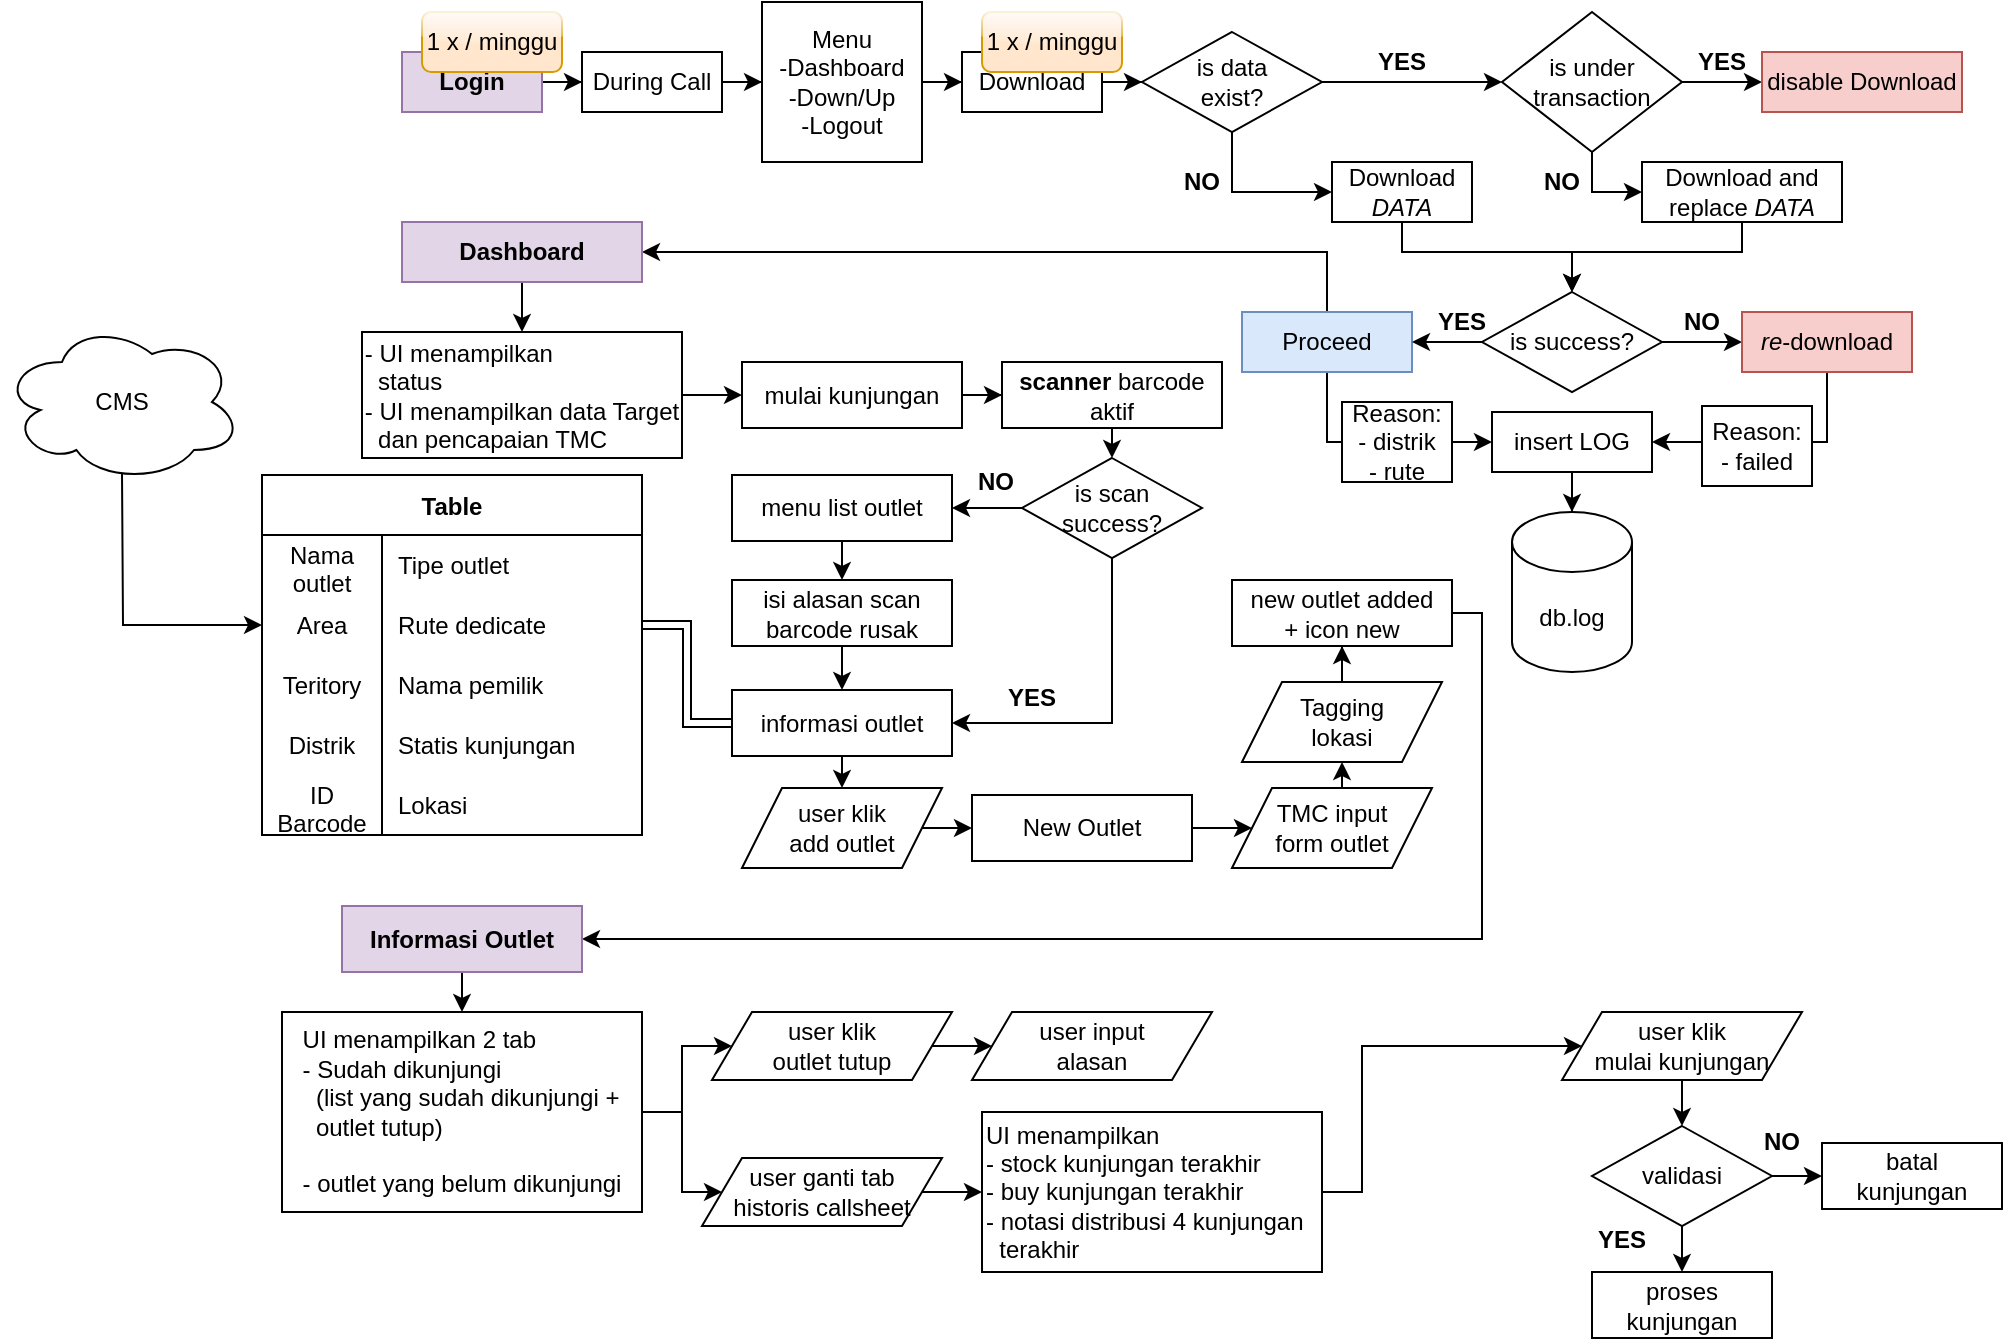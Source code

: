 <mxfile version="20.2.2" type="github">
  <diagram id="mwIClVv29UcFAgsHLezv" name="Page-1">
    <mxGraphModel dx="2010" dy="586" grid="1" gridSize="10" guides="1" tooltips="1" connect="1" arrows="1" fold="1" page="1" pageScale="1" pageWidth="850" pageHeight="1100" math="0" shadow="0">
      <root>
        <mxCell id="0" />
        <mxCell id="1" parent="0" />
        <mxCell id="QVjuKIS3A-3EhimwFQ_w-11" style="edgeStyle=orthogonalEdgeStyle;rounded=0;orthogonalLoop=1;jettySize=auto;html=1;entryX=0;entryY=0.5;entryDx=0;entryDy=0;" parent="1" source="QVjuKIS3A-3EhimwFQ_w-2" target="QVjuKIS3A-3EhimwFQ_w-6" edge="1">
          <mxGeometry relative="1" as="geometry" />
        </mxCell>
        <mxCell id="QVjuKIS3A-3EhimwFQ_w-2" value="Login" style="rounded=0;whiteSpace=wrap;html=1;fillColor=#e1d5e7;strokeColor=#9673a6;fontStyle=1" parent="1" vertex="1">
          <mxGeometry x="30" y="90" width="70" height="30" as="geometry" />
        </mxCell>
        <mxCell id="QVjuKIS3A-3EhimwFQ_w-4" value="1 x / minggu" style="rounded=1;whiteSpace=wrap;html=1;glass=1;fillColor=#ffe6cc;strokeColor=#d79b00;" parent="1" vertex="1">
          <mxGeometry x="40" y="70" width="70" height="30" as="geometry" />
        </mxCell>
        <mxCell id="QVjuKIS3A-3EhimwFQ_w-12" style="edgeStyle=orthogonalEdgeStyle;rounded=0;orthogonalLoop=1;jettySize=auto;html=1;entryX=0;entryY=0.5;entryDx=0;entryDy=0;" parent="1" source="QVjuKIS3A-3EhimwFQ_w-6" target="QVjuKIS3A-3EhimwFQ_w-7" edge="1">
          <mxGeometry relative="1" as="geometry" />
        </mxCell>
        <mxCell id="QVjuKIS3A-3EhimwFQ_w-6" value="During Call" style="rounded=0;whiteSpace=wrap;html=1;" parent="1" vertex="1">
          <mxGeometry x="120" y="90" width="70" height="30" as="geometry" />
        </mxCell>
        <mxCell id="QVjuKIS3A-3EhimwFQ_w-13" style="edgeStyle=orthogonalEdgeStyle;rounded=0;orthogonalLoop=1;jettySize=auto;html=1;entryX=0;entryY=0.5;entryDx=0;entryDy=0;" parent="1" source="QVjuKIS3A-3EhimwFQ_w-7" target="QVjuKIS3A-3EhimwFQ_w-8" edge="1">
          <mxGeometry relative="1" as="geometry" />
        </mxCell>
        <mxCell id="QVjuKIS3A-3EhimwFQ_w-7" value="Menu&lt;br&gt;-Dashboard&lt;br&gt;-Down/Up&lt;br&gt;-Logout" style="whiteSpace=wrap;html=1;aspect=fixed;" parent="1" vertex="1">
          <mxGeometry x="210" y="65" width="80" height="80" as="geometry" />
        </mxCell>
        <mxCell id="QVjuKIS3A-3EhimwFQ_w-16" style="edgeStyle=orthogonalEdgeStyle;rounded=0;orthogonalLoop=1;jettySize=auto;html=1;entryX=0;entryY=0.5;entryDx=0;entryDy=0;" parent="1" source="QVjuKIS3A-3EhimwFQ_w-8" target="QVjuKIS3A-3EhimwFQ_w-15" edge="1">
          <mxGeometry relative="1" as="geometry" />
        </mxCell>
        <mxCell id="QVjuKIS3A-3EhimwFQ_w-8" value="Download" style="rounded=0;whiteSpace=wrap;html=1;" parent="1" vertex="1">
          <mxGeometry x="310" y="90" width="70" height="30" as="geometry" />
        </mxCell>
        <mxCell id="QVjuKIS3A-3EhimwFQ_w-9" value="1 x / minggu" style="rounded=1;whiteSpace=wrap;html=1;glass=1;fillColor=#ffe6cc;strokeColor=#d79b00;" parent="1" vertex="1">
          <mxGeometry x="320" y="70" width="70" height="30" as="geometry" />
        </mxCell>
        <mxCell id="Rodkb6h7mQGwIyEKa5No-16" style="edgeStyle=orthogonalEdgeStyle;rounded=0;orthogonalLoop=1;jettySize=auto;html=1;entryX=0;entryY=0.5;entryDx=0;entryDy=0;exitX=0.5;exitY=1;exitDx=0;exitDy=0;" edge="1" parent="1" source="QVjuKIS3A-3EhimwFQ_w-14" target="Rodkb6h7mQGwIyEKa5No-14">
          <mxGeometry relative="1" as="geometry" />
        </mxCell>
        <mxCell id="Rodkb6h7mQGwIyEKa5No-29" style="edgeStyle=orthogonalEdgeStyle;rounded=0;orthogonalLoop=1;jettySize=auto;html=1;entryX=1;entryY=0.5;entryDx=0;entryDy=0;exitX=0.5;exitY=0;exitDx=0;exitDy=0;" edge="1" parent="1" source="QVjuKIS3A-3EhimwFQ_w-14" target="Rodkb6h7mQGwIyEKa5No-24">
          <mxGeometry relative="1" as="geometry">
            <Array as="points">
              <mxPoint x="493" y="190" />
            </Array>
          </mxGeometry>
        </mxCell>
        <mxCell id="QVjuKIS3A-3EhimwFQ_w-14" value="Proceed" style="rounded=0;whiteSpace=wrap;html=1;glass=0;fillColor=#dae8fc;strokeColor=#6c8ebf;" parent="1" vertex="1">
          <mxGeometry x="450" y="220" width="85" height="30" as="geometry" />
        </mxCell>
        <mxCell id="QVjuKIS3A-3EhimwFQ_w-20" style="edgeStyle=orthogonalEdgeStyle;rounded=0;orthogonalLoop=1;jettySize=auto;html=1;entryX=0;entryY=0.5;entryDx=0;entryDy=0;exitX=0.5;exitY=1;exitDx=0;exitDy=0;" parent="1" source="QVjuKIS3A-3EhimwFQ_w-15" target="QVjuKIS3A-3EhimwFQ_w-19" edge="1">
          <mxGeometry relative="1" as="geometry">
            <Array as="points">
              <mxPoint x="445" y="160" />
            </Array>
          </mxGeometry>
        </mxCell>
        <mxCell id="QVjuKIS3A-3EhimwFQ_w-22" style="edgeStyle=orthogonalEdgeStyle;rounded=0;orthogonalLoop=1;jettySize=auto;html=1;entryX=0;entryY=0.5;entryDx=0;entryDy=0;" parent="1" source="QVjuKIS3A-3EhimwFQ_w-15" target="QVjuKIS3A-3EhimwFQ_w-21" edge="1">
          <mxGeometry relative="1" as="geometry" />
        </mxCell>
        <mxCell id="QVjuKIS3A-3EhimwFQ_w-15" value="is data &lt;br&gt;exist?" style="rhombus;whiteSpace=wrap;html=1;rounded=0;glass=1;" parent="1" vertex="1">
          <mxGeometry x="400" y="80" width="90" height="50" as="geometry" />
        </mxCell>
        <mxCell id="Rodkb6h7mQGwIyEKa5No-4" style="edgeStyle=orthogonalEdgeStyle;rounded=0;orthogonalLoop=1;jettySize=auto;html=1;entryX=0.5;entryY=0;entryDx=0;entryDy=0;exitX=0.5;exitY=1;exitDx=0;exitDy=0;" edge="1" parent="1" source="QVjuKIS3A-3EhimwFQ_w-19" target="Rodkb6h7mQGwIyEKa5No-1">
          <mxGeometry relative="1" as="geometry">
            <Array as="points">
              <mxPoint x="530" y="190" />
              <mxPoint x="615" y="190" />
            </Array>
          </mxGeometry>
        </mxCell>
        <mxCell id="QVjuKIS3A-3EhimwFQ_w-19" value="Download&lt;br&gt;&lt;i&gt;DATA&lt;/i&gt;" style="rounded=0;whiteSpace=wrap;html=1;" parent="1" vertex="1">
          <mxGeometry x="495" y="145" width="70" height="30" as="geometry" />
        </mxCell>
        <mxCell id="QVjuKIS3A-3EhimwFQ_w-26" style="edgeStyle=orthogonalEdgeStyle;rounded=0;orthogonalLoop=1;jettySize=auto;html=1;entryX=0;entryY=0.5;entryDx=0;entryDy=0;exitX=0.5;exitY=1;exitDx=0;exitDy=0;" parent="1" source="QVjuKIS3A-3EhimwFQ_w-21" target="QVjuKIS3A-3EhimwFQ_w-25" edge="1">
          <mxGeometry relative="1" as="geometry">
            <Array as="points">
              <mxPoint x="625" y="160" />
            </Array>
          </mxGeometry>
        </mxCell>
        <mxCell id="QVjuKIS3A-3EhimwFQ_w-30" style="edgeStyle=orthogonalEdgeStyle;rounded=0;orthogonalLoop=1;jettySize=auto;html=1;entryX=0;entryY=0.5;entryDx=0;entryDy=0;" parent="1" source="QVjuKIS3A-3EhimwFQ_w-21" target="QVjuKIS3A-3EhimwFQ_w-29" edge="1">
          <mxGeometry relative="1" as="geometry" />
        </mxCell>
        <mxCell id="QVjuKIS3A-3EhimwFQ_w-21" value="is under&lt;br&gt;transaction" style="rhombus;whiteSpace=wrap;html=1;rounded=0;glass=1;" parent="1" vertex="1">
          <mxGeometry x="580" y="70" width="90" height="70" as="geometry" />
        </mxCell>
        <mxCell id="QVjuKIS3A-3EhimwFQ_w-23" value="&lt;b&gt;YES&lt;/b&gt;" style="text;html=1;strokeColor=none;fillColor=none;align=center;verticalAlign=middle;whiteSpace=wrap;rounded=0;glass=1;" parent="1" vertex="1">
          <mxGeometry x="500" y="80" width="60" height="30" as="geometry" />
        </mxCell>
        <mxCell id="QVjuKIS3A-3EhimwFQ_w-24" value="&lt;b&gt;NO&lt;/b&gt;" style="text;html=1;strokeColor=none;fillColor=none;align=center;verticalAlign=middle;whiteSpace=wrap;rounded=0;glass=1;" parent="1" vertex="1">
          <mxGeometry x="400" y="140" width="60" height="30" as="geometry" />
        </mxCell>
        <mxCell id="Rodkb6h7mQGwIyEKa5No-3" style="edgeStyle=orthogonalEdgeStyle;rounded=0;orthogonalLoop=1;jettySize=auto;html=1;" edge="1" parent="1" source="QVjuKIS3A-3EhimwFQ_w-25" target="Rodkb6h7mQGwIyEKa5No-1">
          <mxGeometry relative="1" as="geometry">
            <Array as="points">
              <mxPoint x="700" y="190" />
              <mxPoint x="615" y="190" />
            </Array>
          </mxGeometry>
        </mxCell>
        <mxCell id="QVjuKIS3A-3EhimwFQ_w-25" value="Download and replace &lt;i&gt;DATA&lt;/i&gt;" style="rounded=0;whiteSpace=wrap;html=1;" parent="1" vertex="1">
          <mxGeometry x="650" y="145" width="100" height="30" as="geometry" />
        </mxCell>
        <mxCell id="QVjuKIS3A-3EhimwFQ_w-27" value="&lt;b&gt;NO&lt;/b&gt;" style="text;html=1;strokeColor=none;fillColor=none;align=center;verticalAlign=middle;whiteSpace=wrap;rounded=0;glass=1;" parent="1" vertex="1">
          <mxGeometry x="580" y="140" width="60" height="30" as="geometry" />
        </mxCell>
        <mxCell id="QVjuKIS3A-3EhimwFQ_w-28" value="&lt;b&gt;YES&lt;/b&gt;" style="text;html=1;strokeColor=none;fillColor=none;align=center;verticalAlign=middle;whiteSpace=wrap;rounded=0;glass=1;" parent="1" vertex="1">
          <mxGeometry x="660" y="80" width="60" height="30" as="geometry" />
        </mxCell>
        <mxCell id="QVjuKIS3A-3EhimwFQ_w-29" value="disable Download" style="rounded=0;whiteSpace=wrap;html=1;fillColor=#f8cecc;strokeColor=#b85450;" parent="1" vertex="1">
          <mxGeometry x="710" y="90" width="100" height="30" as="geometry" />
        </mxCell>
        <mxCell id="Rodkb6h7mQGwIyEKa5No-5" style="edgeStyle=orthogonalEdgeStyle;rounded=0;orthogonalLoop=1;jettySize=auto;html=1;entryX=1;entryY=0.5;entryDx=0;entryDy=0;" edge="1" parent="1" source="Rodkb6h7mQGwIyEKa5No-1" target="QVjuKIS3A-3EhimwFQ_w-14">
          <mxGeometry relative="1" as="geometry">
            <mxPoint x="560" y="280" as="targetPoint" />
          </mxGeometry>
        </mxCell>
        <mxCell id="Rodkb6h7mQGwIyEKa5No-11" style="edgeStyle=orthogonalEdgeStyle;rounded=0;orthogonalLoop=1;jettySize=auto;html=1;entryX=0;entryY=0.5;entryDx=0;entryDy=0;" edge="1" parent="1" source="Rodkb6h7mQGwIyEKa5No-1" target="Rodkb6h7mQGwIyEKa5No-8">
          <mxGeometry relative="1" as="geometry" />
        </mxCell>
        <mxCell id="Rodkb6h7mQGwIyEKa5No-1" value="is success?" style="rhombus;whiteSpace=wrap;html=1;rounded=0;glass=0;" vertex="1" parent="1">
          <mxGeometry x="570" y="210" width="90" height="50" as="geometry" />
        </mxCell>
        <mxCell id="Rodkb6h7mQGwIyEKa5No-6" value="&lt;b&gt;NO&lt;/b&gt;" style="text;html=1;strokeColor=none;fillColor=none;align=center;verticalAlign=middle;whiteSpace=wrap;rounded=0;glass=1;" vertex="1" parent="1">
          <mxGeometry x="650" y="210" width="60" height="30" as="geometry" />
        </mxCell>
        <mxCell id="Rodkb6h7mQGwIyEKa5No-7" value="&lt;b&gt;YES&lt;/b&gt;" style="text;html=1;strokeColor=none;fillColor=none;align=center;verticalAlign=middle;whiteSpace=wrap;rounded=0;glass=1;" vertex="1" parent="1">
          <mxGeometry x="530" y="210" width="60" height="30" as="geometry" />
        </mxCell>
        <mxCell id="Rodkb6h7mQGwIyEKa5No-15" style="edgeStyle=orthogonalEdgeStyle;rounded=0;orthogonalLoop=1;jettySize=auto;html=1;entryX=1;entryY=0.5;entryDx=0;entryDy=0;exitX=0.5;exitY=1;exitDx=0;exitDy=0;" edge="1" parent="1" source="Rodkb6h7mQGwIyEKa5No-8" target="Rodkb6h7mQGwIyEKa5No-14">
          <mxGeometry relative="1" as="geometry" />
        </mxCell>
        <mxCell id="Rodkb6h7mQGwIyEKa5No-8" value="&lt;i&gt;re&lt;/i&gt;-download" style="rounded=0;whiteSpace=wrap;html=1;glass=0;fillColor=#f8cecc;strokeColor=#b85450;" vertex="1" parent="1">
          <mxGeometry x="700" y="220" width="85" height="30" as="geometry" />
        </mxCell>
        <mxCell id="Rodkb6h7mQGwIyEKa5No-13" value="db.log" style="shape=cylinder3;whiteSpace=wrap;html=1;boundedLbl=1;backgroundOutline=1;size=15;rounded=0;glass=0;" vertex="1" parent="1">
          <mxGeometry x="585" y="320" width="60" height="80" as="geometry" />
        </mxCell>
        <mxCell id="Rodkb6h7mQGwIyEKa5No-17" style="edgeStyle=orthogonalEdgeStyle;rounded=0;orthogonalLoop=1;jettySize=auto;html=1;entryX=0.5;entryY=0;entryDx=0;entryDy=0;entryPerimeter=0;" edge="1" parent="1" source="Rodkb6h7mQGwIyEKa5No-14" target="Rodkb6h7mQGwIyEKa5No-13">
          <mxGeometry relative="1" as="geometry" />
        </mxCell>
        <mxCell id="Rodkb6h7mQGwIyEKa5No-14" value="insert LOG" style="rounded=0;whiteSpace=wrap;html=1;glass=0;" vertex="1" parent="1">
          <mxGeometry x="575" y="270" width="80" height="30" as="geometry" />
        </mxCell>
        <mxCell id="Rodkb6h7mQGwIyEKa5No-32" value="" style="edgeStyle=orthogonalEdgeStyle;rounded=0;orthogonalLoop=1;jettySize=auto;html=1;" edge="1" parent="1" source="Rodkb6h7mQGwIyEKa5No-18" target="Rodkb6h7mQGwIyEKa5No-31">
          <mxGeometry relative="1" as="geometry" />
        </mxCell>
        <mxCell id="Rodkb6h7mQGwIyEKa5No-18" value="&lt;div style=&quot;text-align: left;&quot;&gt;&lt;span style=&quot;background-color: initial;&quot;&gt;- UI menampilkan&lt;br&gt;&amp;nbsp; status&lt;/span&gt;&lt;/div&gt;&lt;div style=&quot;text-align: left;&quot;&gt;&lt;span style=&quot;background-color: initial;&quot;&gt;- UI menampilkan data Target &lt;br&gt;&amp;nbsp; dan pencapaian TMC&lt;/span&gt;&lt;/div&gt;" style="rounded=0;whiteSpace=wrap;html=1;glass=0;" vertex="1" parent="1">
          <mxGeometry x="10" y="230" width="160" height="63" as="geometry" />
        </mxCell>
        <mxCell id="Rodkb6h7mQGwIyEKa5No-19" value="Reason:&lt;br&gt;- distrik&lt;br&gt;- rute" style="rounded=0;whiteSpace=wrap;html=1;glass=0;" vertex="1" parent="1">
          <mxGeometry x="500" y="265" width="55" height="40" as="geometry" />
        </mxCell>
        <mxCell id="Rodkb6h7mQGwIyEKa5No-20" value="Reason:&lt;br&gt;- failed" style="rounded=0;whiteSpace=wrap;html=1;glass=0;" vertex="1" parent="1">
          <mxGeometry x="680" y="267" width="55" height="40" as="geometry" />
        </mxCell>
        <mxCell id="Rodkb6h7mQGwIyEKa5No-28" style="edgeStyle=orthogonalEdgeStyle;rounded=0;orthogonalLoop=1;jettySize=auto;html=1;entryX=0.5;entryY=0;entryDx=0;entryDy=0;" edge="1" parent="1" source="Rodkb6h7mQGwIyEKa5No-24" target="Rodkb6h7mQGwIyEKa5No-18">
          <mxGeometry relative="1" as="geometry" />
        </mxCell>
        <mxCell id="Rodkb6h7mQGwIyEKa5No-24" value="Dashboard" style="rounded=0;whiteSpace=wrap;html=1;glass=0;fillColor=#e1d5e7;strokeColor=#9673a6;fontStyle=1" vertex="1" parent="1">
          <mxGeometry x="30" y="175" width="120" height="30" as="geometry" />
        </mxCell>
        <mxCell id="Rodkb6h7mQGwIyEKa5No-34" style="edgeStyle=orthogonalEdgeStyle;rounded=0;orthogonalLoop=1;jettySize=auto;html=1;entryX=0;entryY=0.5;entryDx=0;entryDy=0;" edge="1" parent="1" source="Rodkb6h7mQGwIyEKa5No-31" target="Rodkb6h7mQGwIyEKa5No-33">
          <mxGeometry relative="1" as="geometry" />
        </mxCell>
        <mxCell id="Rodkb6h7mQGwIyEKa5No-31" value="&lt;div style=&quot;text-align: left;&quot;&gt;mulai kunjungan&lt;/div&gt;" style="rounded=0;whiteSpace=wrap;html=1;glass=0;" vertex="1" parent="1">
          <mxGeometry x="200" y="245" width="110" height="33" as="geometry" />
        </mxCell>
        <mxCell id="Rodkb6h7mQGwIyEKa5No-38" style="edgeStyle=orthogonalEdgeStyle;rounded=0;orthogonalLoop=1;jettySize=auto;html=1;exitX=0.5;exitY=1;exitDx=0;exitDy=0;entryX=0.5;entryY=0;entryDx=0;entryDy=0;" edge="1" parent="1" source="Rodkb6h7mQGwIyEKa5No-33" target="Rodkb6h7mQGwIyEKa5No-37">
          <mxGeometry relative="1" as="geometry" />
        </mxCell>
        <mxCell id="Rodkb6h7mQGwIyEKa5No-33" value="&lt;div style=&quot;&quot;&gt;&lt;b&gt;scanner &lt;/b&gt;barcode&lt;/div&gt;&lt;div style=&quot;&quot;&gt;aktif&lt;/div&gt;" style="rounded=0;whiteSpace=wrap;html=1;glass=0;align=center;" vertex="1" parent="1">
          <mxGeometry x="330" y="245" width="110" height="33" as="geometry" />
        </mxCell>
        <mxCell id="Rodkb6h7mQGwIyEKa5No-60" style="edgeStyle=orthogonalEdgeStyle;rounded=0;orthogonalLoop=1;jettySize=auto;html=1;entryX=1;entryY=0.5;entryDx=0;entryDy=0;shape=link;exitX=0;exitY=0.5;exitDx=0;exitDy=0;" edge="1" parent="1" source="Rodkb6h7mQGwIyEKa5No-35" target="Rodkb6h7mQGwIyEKa5No-48">
          <mxGeometry relative="1" as="geometry" />
        </mxCell>
        <mxCell id="Rodkb6h7mQGwIyEKa5No-91" style="edgeStyle=orthogonalEdgeStyle;rounded=0;orthogonalLoop=1;jettySize=auto;html=1;exitX=0.5;exitY=1;exitDx=0;exitDy=0;entryX=0.5;entryY=0;entryDx=0;entryDy=0;" edge="1" parent="1" source="Rodkb6h7mQGwIyEKa5No-35" target="Rodkb6h7mQGwIyEKa5No-88">
          <mxGeometry relative="1" as="geometry" />
        </mxCell>
        <mxCell id="Rodkb6h7mQGwIyEKa5No-35" value="&lt;div style=&quot;&quot;&gt;informasi outlet&lt;/div&gt;" style="rounded=0;whiteSpace=wrap;html=1;glass=0;align=center;" vertex="1" parent="1">
          <mxGeometry x="195" y="409" width="110" height="33" as="geometry" />
        </mxCell>
        <mxCell id="Rodkb6h7mQGwIyEKa5No-39" style="edgeStyle=orthogonalEdgeStyle;rounded=0;orthogonalLoop=1;jettySize=auto;html=1;entryX=1;entryY=0.5;entryDx=0;entryDy=0;exitX=0.5;exitY=1;exitDx=0;exitDy=0;" edge="1" parent="1" source="Rodkb6h7mQGwIyEKa5No-37" target="Rodkb6h7mQGwIyEKa5No-35">
          <mxGeometry relative="1" as="geometry" />
        </mxCell>
        <mxCell id="Rodkb6h7mQGwIyEKa5No-69" style="edgeStyle=orthogonalEdgeStyle;rounded=0;orthogonalLoop=1;jettySize=auto;html=1;exitX=0;exitY=0.5;exitDx=0;exitDy=0;entryX=1;entryY=0.5;entryDx=0;entryDy=0;" edge="1" parent="1" source="Rodkb6h7mQGwIyEKa5No-37" target="Rodkb6h7mQGwIyEKa5No-61">
          <mxGeometry relative="1" as="geometry" />
        </mxCell>
        <mxCell id="Rodkb6h7mQGwIyEKa5No-37" value="is scan&lt;br&gt;success?" style="rhombus;whiteSpace=wrap;html=1;rounded=0;glass=0;" vertex="1" parent="1">
          <mxGeometry x="340" y="293" width="90" height="50" as="geometry" />
        </mxCell>
        <mxCell id="Rodkb6h7mQGwIyEKa5No-40" value="&lt;b&gt;YES&lt;/b&gt;" style="text;html=1;strokeColor=none;fillColor=none;align=center;verticalAlign=middle;whiteSpace=wrap;rounded=0;glass=1;" vertex="1" parent="1">
          <mxGeometry x="315" y="397.5" width="60" height="30" as="geometry" />
        </mxCell>
        <mxCell id="Rodkb6h7mQGwIyEKa5No-41" value="&lt;b&gt;NO&lt;/b&gt;" style="text;html=1;strokeColor=none;fillColor=none;align=center;verticalAlign=middle;whiteSpace=wrap;rounded=0;glass=1;" vertex="1" parent="1">
          <mxGeometry x="297" y="290" width="60" height="30" as="geometry" />
        </mxCell>
        <mxCell id="Rodkb6h7mQGwIyEKa5No-44" value="Table" style="shape=table;startSize=30;container=1;collapsible=0;childLayout=tableLayout;fixedRows=1;rowLines=0;fontStyle=1;rounded=0;glass=0;" vertex="1" parent="1">
          <mxGeometry x="-40" y="301.5" width="190" height="180" as="geometry" />
        </mxCell>
        <mxCell id="Rodkb6h7mQGwIyEKa5No-45" value="" style="shape=tableRow;horizontal=0;startSize=0;swimlaneHead=0;swimlaneBody=0;top=0;left=0;bottom=0;right=0;collapsible=0;dropTarget=0;fillColor=none;points=[[0,0.5],[1,0.5]];portConstraint=eastwest;rounded=0;glass=0;" vertex="1" parent="Rodkb6h7mQGwIyEKa5No-44">
          <mxGeometry y="30" width="190" height="30" as="geometry" />
        </mxCell>
        <mxCell id="Rodkb6h7mQGwIyEKa5No-46" value="Nama outlet" style="shape=partialRectangle;html=1;whiteSpace=wrap;connectable=0;fillColor=none;top=0;left=0;bottom=0;right=0;overflow=hidden;pointerEvents=1;rounded=0;glass=0;" vertex="1" parent="Rodkb6h7mQGwIyEKa5No-45">
          <mxGeometry width="60" height="30" as="geometry">
            <mxRectangle width="60" height="30" as="alternateBounds" />
          </mxGeometry>
        </mxCell>
        <mxCell id="Rodkb6h7mQGwIyEKa5No-47" value="Tipe outlet" style="shape=partialRectangle;html=1;whiteSpace=wrap;connectable=0;fillColor=none;top=0;left=0;bottom=0;right=0;align=left;spacingLeft=6;overflow=hidden;rounded=0;glass=0;" vertex="1" parent="Rodkb6h7mQGwIyEKa5No-45">
          <mxGeometry x="60" width="130" height="30" as="geometry">
            <mxRectangle width="130" height="30" as="alternateBounds" />
          </mxGeometry>
        </mxCell>
        <mxCell id="Rodkb6h7mQGwIyEKa5No-48" value="" style="shape=tableRow;horizontal=0;startSize=0;swimlaneHead=0;swimlaneBody=0;top=0;left=0;bottom=0;right=0;collapsible=0;dropTarget=0;fillColor=none;points=[[0,0.5],[1,0.5]];portConstraint=eastwest;rounded=0;glass=0;" vertex="1" parent="Rodkb6h7mQGwIyEKa5No-44">
          <mxGeometry y="60" width="190" height="30" as="geometry" />
        </mxCell>
        <mxCell id="Rodkb6h7mQGwIyEKa5No-49" value="Area" style="shape=partialRectangle;html=1;whiteSpace=wrap;connectable=0;fillColor=none;top=0;left=0;bottom=0;right=0;overflow=hidden;rounded=0;glass=0;" vertex="1" parent="Rodkb6h7mQGwIyEKa5No-48">
          <mxGeometry width="60" height="30" as="geometry">
            <mxRectangle width="60" height="30" as="alternateBounds" />
          </mxGeometry>
        </mxCell>
        <mxCell id="Rodkb6h7mQGwIyEKa5No-50" value="Rute dedicate" style="shape=partialRectangle;html=1;whiteSpace=wrap;connectable=0;fillColor=none;top=0;left=0;bottom=0;right=0;align=left;spacingLeft=6;overflow=hidden;rounded=0;glass=0;" vertex="1" parent="Rodkb6h7mQGwIyEKa5No-48">
          <mxGeometry x="60" width="130" height="30" as="geometry">
            <mxRectangle width="130" height="30" as="alternateBounds" />
          </mxGeometry>
        </mxCell>
        <mxCell id="Rodkb6h7mQGwIyEKa5No-51" value="" style="shape=tableRow;horizontal=0;startSize=0;swimlaneHead=0;swimlaneBody=0;top=0;left=0;bottom=0;right=0;collapsible=0;dropTarget=0;fillColor=none;points=[[0,0.5],[1,0.5]];portConstraint=eastwest;rounded=0;glass=0;" vertex="1" parent="Rodkb6h7mQGwIyEKa5No-44">
          <mxGeometry y="90" width="190" height="30" as="geometry" />
        </mxCell>
        <mxCell id="Rodkb6h7mQGwIyEKa5No-52" value="Teritory" style="shape=partialRectangle;html=1;whiteSpace=wrap;connectable=0;fillColor=none;top=0;left=0;bottom=0;right=0;overflow=hidden;rounded=0;glass=0;" vertex="1" parent="Rodkb6h7mQGwIyEKa5No-51">
          <mxGeometry width="60" height="30" as="geometry">
            <mxRectangle width="60" height="30" as="alternateBounds" />
          </mxGeometry>
        </mxCell>
        <mxCell id="Rodkb6h7mQGwIyEKa5No-53" value="Nama pemilik" style="shape=partialRectangle;html=1;whiteSpace=wrap;connectable=0;fillColor=none;top=0;left=0;bottom=0;right=0;align=left;spacingLeft=6;overflow=hidden;rounded=0;glass=0;" vertex="1" parent="Rodkb6h7mQGwIyEKa5No-51">
          <mxGeometry x="60" width="130" height="30" as="geometry">
            <mxRectangle width="130" height="30" as="alternateBounds" />
          </mxGeometry>
        </mxCell>
        <mxCell id="Rodkb6h7mQGwIyEKa5No-54" value="" style="shape=tableRow;horizontal=0;startSize=0;swimlaneHead=0;swimlaneBody=0;top=0;left=0;bottom=0;right=0;collapsible=0;dropTarget=0;fillColor=none;points=[[0,0.5],[1,0.5]];portConstraint=eastwest;rounded=0;glass=0;" vertex="1" parent="Rodkb6h7mQGwIyEKa5No-44">
          <mxGeometry y="120" width="190" height="30" as="geometry" />
        </mxCell>
        <mxCell id="Rodkb6h7mQGwIyEKa5No-55" value="Distrik" style="shape=partialRectangle;html=1;whiteSpace=wrap;connectable=0;fillColor=none;top=0;left=0;bottom=0;right=0;overflow=hidden;rounded=0;glass=0;" vertex="1" parent="Rodkb6h7mQGwIyEKa5No-54">
          <mxGeometry width="60" height="30" as="geometry">
            <mxRectangle width="60" height="30" as="alternateBounds" />
          </mxGeometry>
        </mxCell>
        <mxCell id="Rodkb6h7mQGwIyEKa5No-56" value="Statis kunjungan" style="shape=partialRectangle;html=1;whiteSpace=wrap;connectable=0;fillColor=none;top=0;left=0;bottom=0;right=0;align=left;spacingLeft=6;overflow=hidden;rounded=0;glass=0;" vertex="1" parent="Rodkb6h7mQGwIyEKa5No-54">
          <mxGeometry x="60" width="130" height="30" as="geometry">
            <mxRectangle width="130" height="30" as="alternateBounds" />
          </mxGeometry>
        </mxCell>
        <mxCell id="Rodkb6h7mQGwIyEKa5No-57" value="" style="shape=tableRow;horizontal=0;startSize=0;swimlaneHead=0;swimlaneBody=0;top=0;left=0;bottom=0;right=0;collapsible=0;dropTarget=0;fillColor=none;points=[[0,0.5],[1,0.5]];portConstraint=eastwest;rounded=0;glass=0;" vertex="1" parent="Rodkb6h7mQGwIyEKa5No-44">
          <mxGeometry y="150" width="190" height="30" as="geometry" />
        </mxCell>
        <mxCell id="Rodkb6h7mQGwIyEKa5No-58" value="ID Barcode" style="shape=partialRectangle;html=1;whiteSpace=wrap;connectable=0;fillColor=none;top=0;left=0;bottom=0;right=0;overflow=hidden;rounded=0;glass=0;" vertex="1" parent="Rodkb6h7mQGwIyEKa5No-57">
          <mxGeometry width="60" height="30" as="geometry">
            <mxRectangle width="60" height="30" as="alternateBounds" />
          </mxGeometry>
        </mxCell>
        <mxCell id="Rodkb6h7mQGwIyEKa5No-59" value="Lokasi" style="shape=partialRectangle;html=1;whiteSpace=wrap;connectable=0;fillColor=none;top=0;left=0;bottom=0;right=0;align=left;spacingLeft=6;overflow=hidden;rounded=0;glass=0;" vertex="1" parent="Rodkb6h7mQGwIyEKa5No-57">
          <mxGeometry x="60" width="130" height="30" as="geometry">
            <mxRectangle width="130" height="30" as="alternateBounds" />
          </mxGeometry>
        </mxCell>
        <mxCell id="Rodkb6h7mQGwIyEKa5No-70" style="edgeStyle=orthogonalEdgeStyle;rounded=0;orthogonalLoop=1;jettySize=auto;html=1;exitX=0.5;exitY=1;exitDx=0;exitDy=0;entryX=0.5;entryY=0;entryDx=0;entryDy=0;" edge="1" parent="1" source="Rodkb6h7mQGwIyEKa5No-61" target="Rodkb6h7mQGwIyEKa5No-64">
          <mxGeometry relative="1" as="geometry" />
        </mxCell>
        <mxCell id="Rodkb6h7mQGwIyEKa5No-61" value="&lt;div style=&quot;&quot;&gt;menu list outlet&lt;/div&gt;" style="rounded=0;whiteSpace=wrap;html=1;glass=0;align=center;" vertex="1" parent="1">
          <mxGeometry x="195" y="301.5" width="110" height="33" as="geometry" />
        </mxCell>
        <mxCell id="Rodkb6h7mQGwIyEKa5No-71" style="edgeStyle=orthogonalEdgeStyle;rounded=0;orthogonalLoop=1;jettySize=auto;html=1;exitX=0.5;exitY=1;exitDx=0;exitDy=0;entryX=0.5;entryY=0;entryDx=0;entryDy=0;" edge="1" parent="1" source="Rodkb6h7mQGwIyEKa5No-64" target="Rodkb6h7mQGwIyEKa5No-35">
          <mxGeometry relative="1" as="geometry" />
        </mxCell>
        <mxCell id="Rodkb6h7mQGwIyEKa5No-64" value="&lt;div style=&quot;&quot;&gt;isi alasan scan&lt;br&gt;barcode rusak&lt;/div&gt;" style="rounded=0;whiteSpace=wrap;html=1;glass=0;align=center;" vertex="1" parent="1">
          <mxGeometry x="195" y="354" width="110" height="33" as="geometry" />
        </mxCell>
        <mxCell id="Rodkb6h7mQGwIyEKa5No-68" style="edgeStyle=orthogonalEdgeStyle;rounded=0;orthogonalLoop=1;jettySize=auto;html=1;entryX=0;entryY=0.5;entryDx=0;entryDy=0;" edge="1" parent="1" target="Rodkb6h7mQGwIyEKa5No-48">
          <mxGeometry relative="1" as="geometry">
            <mxPoint x="-110" y="300" as="sourcePoint" />
          </mxGeometry>
        </mxCell>
        <mxCell id="Rodkb6h7mQGwIyEKa5No-67" value="CMS" style="ellipse;shape=cloud;whiteSpace=wrap;html=1;rounded=0;glass=0;" vertex="1" parent="1">
          <mxGeometry x="-170" y="225" width="120" height="80" as="geometry" />
        </mxCell>
        <mxCell id="Rodkb6h7mQGwIyEKa5No-92" style="edgeStyle=orthogonalEdgeStyle;rounded=0;orthogonalLoop=1;jettySize=auto;html=1;entryX=0;entryY=0.5;entryDx=0;entryDy=0;" edge="1" parent="1" source="Rodkb6h7mQGwIyEKa5No-73" target="Rodkb6h7mQGwIyEKa5No-76">
          <mxGeometry relative="1" as="geometry" />
        </mxCell>
        <mxCell id="Rodkb6h7mQGwIyEKa5No-73" value="New Outlet" style="rounded=0;whiteSpace=wrap;html=1;glass=0;align=center;" vertex="1" parent="1">
          <mxGeometry x="315" y="461.5" width="110" height="33" as="geometry" />
        </mxCell>
        <mxCell id="Rodkb6h7mQGwIyEKa5No-96" style="edgeStyle=orthogonalEdgeStyle;rounded=0;orthogonalLoop=1;jettySize=auto;html=1;exitX=0.5;exitY=0;exitDx=0;exitDy=0;entryX=0.5;entryY=1;entryDx=0;entryDy=0;" edge="1" parent="1" source="Rodkb6h7mQGwIyEKa5No-76" target="Rodkb6h7mQGwIyEKa5No-85">
          <mxGeometry relative="1" as="geometry" />
        </mxCell>
        <mxCell id="Rodkb6h7mQGwIyEKa5No-76" value="TMC input&lt;br&gt;form outlet" style="shape=parallelogram;perimeter=parallelogramPerimeter;whiteSpace=wrap;html=1;fixedSize=1;rounded=0;glass=0;" vertex="1" parent="1">
          <mxGeometry x="445" y="458" width="100" height="40" as="geometry" />
        </mxCell>
        <mxCell id="Rodkb6h7mQGwIyEKa5No-99" style="edgeStyle=orthogonalEdgeStyle;rounded=0;orthogonalLoop=1;jettySize=auto;html=1;" edge="1" parent="1" source="Rodkb6h7mQGwIyEKa5No-85" target="Rodkb6h7mQGwIyEKa5No-97">
          <mxGeometry relative="1" as="geometry" />
        </mxCell>
        <mxCell id="Rodkb6h7mQGwIyEKa5No-85" value="Tagging &lt;br&gt;lokasi" style="shape=parallelogram;perimeter=parallelogramPerimeter;whiteSpace=wrap;html=1;fixedSize=1;rounded=0;glass=0;" vertex="1" parent="1">
          <mxGeometry x="450" y="405" width="100" height="40" as="geometry" />
        </mxCell>
        <mxCell id="Rodkb6h7mQGwIyEKa5No-90" style="edgeStyle=orthogonalEdgeStyle;rounded=0;orthogonalLoop=1;jettySize=auto;html=1;entryX=0;entryY=0.5;entryDx=0;entryDy=0;exitX=1;exitY=0.5;exitDx=0;exitDy=0;" edge="1" parent="1" source="Rodkb6h7mQGwIyEKa5No-88" target="Rodkb6h7mQGwIyEKa5No-73">
          <mxGeometry relative="1" as="geometry">
            <mxPoint x="290" y="474.5" as="sourcePoint" />
          </mxGeometry>
        </mxCell>
        <mxCell id="Rodkb6h7mQGwIyEKa5No-88" value="user klik&lt;br&gt;add outlet" style="shape=parallelogram;perimeter=parallelogramPerimeter;whiteSpace=wrap;html=1;fixedSize=1;rounded=0;glass=0;" vertex="1" parent="1">
          <mxGeometry x="200" y="458" width="100" height="40" as="geometry" />
        </mxCell>
        <mxCell id="Rodkb6h7mQGwIyEKa5No-106" style="edgeStyle=orthogonalEdgeStyle;rounded=0;orthogonalLoop=1;jettySize=auto;html=1;entryX=1;entryY=0.5;entryDx=0;entryDy=0;" edge="1" parent="1" source="Rodkb6h7mQGwIyEKa5No-97" target="Rodkb6h7mQGwIyEKa5No-102">
          <mxGeometry relative="1" as="geometry">
            <Array as="points">
              <mxPoint x="570" y="371" />
              <mxPoint x="570" y="534" />
            </Array>
          </mxGeometry>
        </mxCell>
        <mxCell id="Rodkb6h7mQGwIyEKa5No-97" value="new outlet added&lt;br&gt;+ icon new" style="rounded=0;whiteSpace=wrap;html=1;glass=0;align=center;" vertex="1" parent="1">
          <mxGeometry x="445" y="354" width="110" height="33" as="geometry" />
        </mxCell>
        <mxCell id="Rodkb6h7mQGwIyEKa5No-108" style="edgeStyle=orthogonalEdgeStyle;rounded=0;orthogonalLoop=1;jettySize=auto;html=1;exitX=0.5;exitY=1;exitDx=0;exitDy=0;entryX=0.5;entryY=0;entryDx=0;entryDy=0;" edge="1" parent="1" source="Rodkb6h7mQGwIyEKa5No-102" target="Rodkb6h7mQGwIyEKa5No-104">
          <mxGeometry relative="1" as="geometry" />
        </mxCell>
        <mxCell id="Rodkb6h7mQGwIyEKa5No-102" value="&lt;div style=&quot;&quot;&gt;Informasi Outlet&lt;/div&gt;" style="rounded=0;whiteSpace=wrap;html=1;glass=0;align=center;fillColor=#e1d5e7;strokeColor=#9673a6;fontStyle=1" vertex="1" parent="1">
          <mxGeometry y="517" width="120" height="33" as="geometry" />
        </mxCell>
        <mxCell id="Rodkb6h7mQGwIyEKa5No-117" style="edgeStyle=orthogonalEdgeStyle;rounded=0;orthogonalLoop=1;jettySize=auto;html=1;exitX=1;exitY=0.5;exitDx=0;exitDy=0;entryX=0;entryY=0.5;entryDx=0;entryDy=0;" edge="1" parent="1" source="Rodkb6h7mQGwIyEKa5No-104" target="Rodkb6h7mQGwIyEKa5No-115">
          <mxGeometry relative="1" as="geometry" />
        </mxCell>
        <mxCell id="Rodkb6h7mQGwIyEKa5No-121" style="edgeStyle=orthogonalEdgeStyle;rounded=0;orthogonalLoop=1;jettySize=auto;html=1;entryX=0;entryY=0.5;entryDx=0;entryDy=0;" edge="1" parent="1" source="Rodkb6h7mQGwIyEKa5No-104" target="Rodkb6h7mQGwIyEKa5No-120">
          <mxGeometry relative="1" as="geometry" />
        </mxCell>
        <mxCell id="Rodkb6h7mQGwIyEKa5No-104" value="&lt;div style=&quot;text-align: left;&quot;&gt;UI menampilkan 2 tab&lt;/div&gt;&lt;div style=&quot;text-align: left;&quot;&gt;- Sudah dikunjungi&lt;/div&gt;&lt;div style=&quot;text-align: left;&quot;&gt;&amp;nbsp; (list yang sudah dikunjungi + &lt;br&gt;&amp;nbsp; outlet tutup)&lt;/div&gt;&lt;div style=&quot;text-align: left;&quot;&gt;&lt;br&gt;&lt;/div&gt;&lt;div style=&quot;text-align: left;&quot;&gt;- outlet yang belum dikunjungi&lt;/div&gt;" style="rounded=0;whiteSpace=wrap;html=1;glass=0;" vertex="1" parent="1">
          <mxGeometry x="-30" y="570" width="180" height="100" as="geometry" />
        </mxCell>
        <mxCell id="Rodkb6h7mQGwIyEKa5No-113" style="edgeStyle=orthogonalEdgeStyle;rounded=0;orthogonalLoop=1;jettySize=auto;html=1;entryX=0;entryY=0.5;entryDx=0;entryDy=0;exitX=1;exitY=0.5;exitDx=0;exitDy=0;" edge="1" parent="1" source="Rodkb6h7mQGwIyEKa5No-115" target="Rodkb6h7mQGwIyEKa5No-112">
          <mxGeometry relative="1" as="geometry">
            <mxPoint x="290" y="580" as="sourcePoint" />
          </mxGeometry>
        </mxCell>
        <mxCell id="Rodkb6h7mQGwIyEKa5No-112" value="user input &lt;br&gt;alasan" style="shape=parallelogram;perimeter=parallelogramPerimeter;whiteSpace=wrap;html=1;fixedSize=1;rounded=0;glass=0;" vertex="1" parent="1">
          <mxGeometry x="315" y="570" width="120" height="34" as="geometry" />
        </mxCell>
        <mxCell id="Rodkb6h7mQGwIyEKa5No-115" value="user klik&lt;br&gt;outlet tutup" style="shape=parallelogram;perimeter=parallelogramPerimeter;whiteSpace=wrap;html=1;fixedSize=1;rounded=0;glass=0;" vertex="1" parent="1">
          <mxGeometry x="185" y="570" width="120" height="34" as="geometry" />
        </mxCell>
        <mxCell id="Rodkb6h7mQGwIyEKa5No-129" style="edgeStyle=orthogonalEdgeStyle;rounded=0;orthogonalLoop=1;jettySize=auto;html=1;entryX=0.5;entryY=0;entryDx=0;entryDy=0;" edge="1" parent="1" source="Rodkb6h7mQGwIyEKa5No-119" target="Rodkb6h7mQGwIyEKa5No-126">
          <mxGeometry relative="1" as="geometry" />
        </mxCell>
        <mxCell id="Rodkb6h7mQGwIyEKa5No-119" value="user klik&lt;br&gt;mulai kunjungan" style="shape=parallelogram;perimeter=parallelogramPerimeter;whiteSpace=wrap;html=1;fixedSize=1;rounded=0;glass=0;" vertex="1" parent="1">
          <mxGeometry x="610" y="570" width="120" height="34" as="geometry" />
        </mxCell>
        <mxCell id="Rodkb6h7mQGwIyEKa5No-124" style="edgeStyle=orthogonalEdgeStyle;rounded=0;orthogonalLoop=1;jettySize=auto;html=1;exitX=1;exitY=0.5;exitDx=0;exitDy=0;entryX=0;entryY=0.5;entryDx=0;entryDy=0;" edge="1" parent="1" source="Rodkb6h7mQGwIyEKa5No-120" target="Rodkb6h7mQGwIyEKa5No-122">
          <mxGeometry relative="1" as="geometry" />
        </mxCell>
        <mxCell id="Rodkb6h7mQGwIyEKa5No-120" value="user ganti tab&lt;br&gt;historis callsheet" style="shape=parallelogram;perimeter=parallelogramPerimeter;whiteSpace=wrap;html=1;fixedSize=1;rounded=0;glass=0;" vertex="1" parent="1">
          <mxGeometry x="180" y="643" width="120" height="34" as="geometry" />
        </mxCell>
        <mxCell id="Rodkb6h7mQGwIyEKa5No-125" style="edgeStyle=orthogonalEdgeStyle;rounded=0;orthogonalLoop=1;jettySize=auto;html=1;exitX=1;exitY=0.5;exitDx=0;exitDy=0;entryX=0;entryY=0.5;entryDx=0;entryDy=0;" edge="1" parent="1" source="Rodkb6h7mQGwIyEKa5No-122" target="Rodkb6h7mQGwIyEKa5No-119">
          <mxGeometry relative="1" as="geometry">
            <Array as="points">
              <mxPoint x="510" y="660" />
              <mxPoint x="510" y="587" />
            </Array>
          </mxGeometry>
        </mxCell>
        <mxCell id="Rodkb6h7mQGwIyEKa5No-122" value="UI menampilkan&lt;br&gt;- stock kunjungan terakhir&lt;br&gt;- buy kunjungan terakhir&lt;br&gt;- notasi distribusi 4 kunjungan &lt;br&gt;&amp;nbsp; terakhir" style="rounded=0;whiteSpace=wrap;html=1;glass=0;align=left;" vertex="1" parent="1">
          <mxGeometry x="320" y="620" width="170" height="80" as="geometry" />
        </mxCell>
        <mxCell id="Rodkb6h7mQGwIyEKa5No-130" style="edgeStyle=orthogonalEdgeStyle;rounded=0;orthogonalLoop=1;jettySize=auto;html=1;exitX=0.5;exitY=1;exitDx=0;exitDy=0;entryX=0.5;entryY=0;entryDx=0;entryDy=0;" edge="1" parent="1" source="Rodkb6h7mQGwIyEKa5No-126" target="Rodkb6h7mQGwIyEKa5No-128">
          <mxGeometry relative="1" as="geometry" />
        </mxCell>
        <mxCell id="Rodkb6h7mQGwIyEKa5No-131" style="edgeStyle=orthogonalEdgeStyle;rounded=0;orthogonalLoop=1;jettySize=auto;html=1;exitX=1;exitY=0.5;exitDx=0;exitDy=0;entryX=0;entryY=0.5;entryDx=0;entryDy=0;" edge="1" parent="1" source="Rodkb6h7mQGwIyEKa5No-126" target="Rodkb6h7mQGwIyEKa5No-127">
          <mxGeometry relative="1" as="geometry" />
        </mxCell>
        <mxCell id="Rodkb6h7mQGwIyEKa5No-126" value="validasi" style="rhombus;whiteSpace=wrap;html=1;rounded=0;glass=0;" vertex="1" parent="1">
          <mxGeometry x="625" y="627" width="90" height="50" as="geometry" />
        </mxCell>
        <mxCell id="Rodkb6h7mQGwIyEKa5No-127" value="&lt;div style=&quot;&quot;&gt;batal &lt;br&gt;kunjungan&lt;/div&gt;" style="rounded=0;whiteSpace=wrap;html=1;glass=0;align=center;" vertex="1" parent="1">
          <mxGeometry x="740" y="635.5" width="90" height="33" as="geometry" />
        </mxCell>
        <mxCell id="Rodkb6h7mQGwIyEKa5No-128" value="&lt;div style=&quot;&quot;&gt;proses kunjungan&lt;/div&gt;" style="rounded=0;whiteSpace=wrap;html=1;glass=0;align=center;" vertex="1" parent="1">
          <mxGeometry x="625" y="700" width="90" height="33" as="geometry" />
        </mxCell>
        <mxCell id="Rodkb6h7mQGwIyEKa5No-132" value="&lt;b&gt;YES&lt;/b&gt;" style="text;html=1;strokeColor=none;fillColor=none;align=center;verticalAlign=middle;whiteSpace=wrap;rounded=0;glass=1;" vertex="1" parent="1">
          <mxGeometry x="610" y="668.5" width="60" height="30" as="geometry" />
        </mxCell>
        <mxCell id="Rodkb6h7mQGwIyEKa5No-133" value="&lt;b&gt;NO&lt;/b&gt;" style="text;html=1;strokeColor=none;fillColor=none;align=center;verticalAlign=middle;whiteSpace=wrap;rounded=0;glass=1;" vertex="1" parent="1">
          <mxGeometry x="690" y="620" width="60" height="30" as="geometry" />
        </mxCell>
      </root>
    </mxGraphModel>
  </diagram>
</mxfile>
